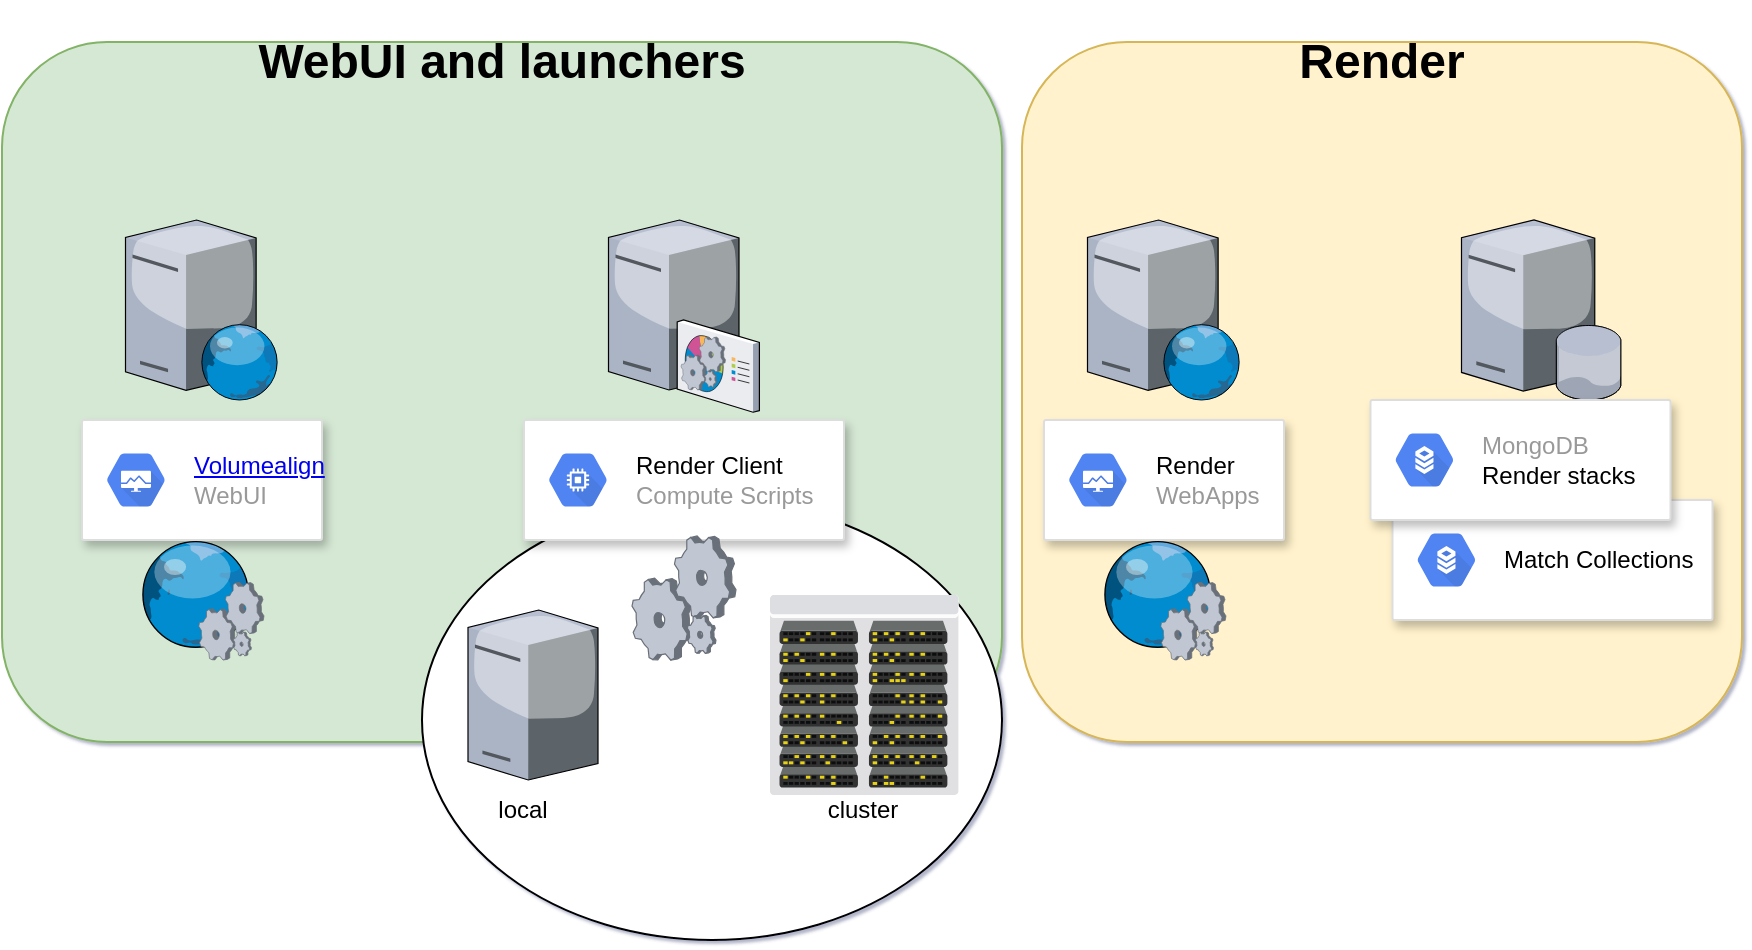 <mxfile version="14.4.3" type="device"><diagram id="D8vMgsMkB-rplZWLKfx1" name="Page-1"><mxGraphModel dx="2276" dy="860" grid="1" gridSize="10" guides="1" tooltips="1" connect="1" arrows="1" fold="1" page="1" pageScale="1" pageWidth="850" pageHeight="1100" math="0" shadow="1"><root><mxCell id="0"/><mxCell id="1" parent="0"/><mxCell id="22vu_xdkGZiV8my5shRB-4" value="&lt;h1&gt;WebUI and launchers&lt;/h1&gt;&lt;div&gt;&lt;br&gt;&lt;/div&gt;&lt;div&gt;&lt;br&gt;&lt;/div&gt;&lt;div&gt;&lt;br&gt;&lt;/div&gt;&lt;div&gt;&lt;br&gt;&lt;/div&gt;&lt;div&gt;&lt;br&gt;&lt;/div&gt;&lt;div&gt;&lt;br&gt;&lt;/div&gt;&lt;div&gt;&lt;br&gt;&lt;/div&gt;&lt;div&gt;&lt;br&gt;&lt;/div&gt;&lt;div&gt;&lt;br&gt;&lt;/div&gt;&lt;div&gt;&lt;br&gt;&lt;/div&gt;&lt;div&gt;&lt;br&gt;&lt;/div&gt;&lt;div&gt;&lt;br&gt;&lt;/div&gt;&lt;div&gt;&lt;br&gt;&lt;/div&gt;&lt;div&gt;&lt;br&gt;&lt;/div&gt;&lt;div&gt;&lt;br&gt;&lt;/div&gt;&lt;div&gt;&lt;br&gt;&lt;/div&gt;&lt;div&gt;&lt;br&gt;&lt;/div&gt;&lt;div&gt;&lt;br&gt;&lt;/div&gt;&lt;div&gt;&lt;br&gt;&lt;/div&gt;&lt;div&gt;&lt;br&gt;&lt;/div&gt;&lt;div&gt;&lt;br&gt;&lt;/div&gt;&lt;div&gt;&lt;br&gt;&lt;/div&gt;&lt;div&gt;&lt;br&gt;&lt;/div&gt;" style="rounded=1;whiteSpace=wrap;html=1;fillColor=#d5e8d4;strokeColor=#82b366;" vertex="1" parent="1"><mxGeometry x="-20" y="41" width="500" height="350" as="geometry"/></mxCell><mxCell id="22vu_xdkGZiV8my5shRB-1" value="" style="ellipse;whiteSpace=wrap;html=1;" vertex="1" parent="1"><mxGeometry x="190" y="270" width="290" height="220" as="geometry"/></mxCell><mxCell id="_P6ndl_NtBqfCneQ8vfW-1" value="&lt;h1&gt;Render&lt;/h1&gt;&lt;div&gt;&lt;br&gt;&lt;/div&gt;&lt;div&gt;&lt;br&gt;&lt;/div&gt;&lt;div&gt;&lt;br&gt;&lt;/div&gt;&lt;div&gt;&lt;br&gt;&lt;/div&gt;&lt;div&gt;&lt;br&gt;&lt;/div&gt;&lt;div&gt;&lt;br&gt;&lt;/div&gt;&lt;div&gt;&lt;br&gt;&lt;/div&gt;&lt;div&gt;&lt;br&gt;&lt;/div&gt;&lt;div&gt;&lt;br&gt;&lt;/div&gt;&lt;div&gt;&lt;br&gt;&lt;/div&gt;&lt;div&gt;&lt;br&gt;&lt;/div&gt;&lt;div&gt;&lt;br&gt;&lt;/div&gt;&lt;div&gt;&lt;br&gt;&lt;/div&gt;&lt;div&gt;&lt;br&gt;&lt;/div&gt;&lt;div&gt;&lt;br&gt;&lt;/div&gt;&lt;div&gt;&lt;br&gt;&lt;/div&gt;&lt;div&gt;&lt;br&gt;&lt;/div&gt;&lt;div&gt;&lt;br&gt;&lt;/div&gt;&lt;div&gt;&lt;br&gt;&lt;/div&gt;&lt;div&gt;&lt;br&gt;&lt;/div&gt;&lt;div&gt;&lt;br&gt;&lt;/div&gt;&lt;div&gt;&lt;br&gt;&lt;/div&gt;&lt;div&gt;&lt;br&gt;&lt;/div&gt;" style="rounded=1;whiteSpace=wrap;html=1;fillColor=#fff2cc;strokeColor=#d6b656;" parent="1" vertex="1"><mxGeometry x="490" y="41" width="360" height="350" as="geometry"/></mxCell><mxCell id="05P3TEuLgaPyhXDfoOm5-20" value="" style="group" parent="1" vertex="1" connectable="0"><mxGeometry x="664.25" y="130" width="171" height="200" as="geometry"/></mxCell><mxCell id="05P3TEuLgaPyhXDfoOm5-9" value="" style="verticalLabelPosition=bottom;aspect=fixed;html=1;verticalAlign=top;strokeColor=none;align=center;outlineConnect=0;shape=mxgraph.citrix.database_server;" parent="05P3TEuLgaPyhXDfoOm5-20" vertex="1"><mxGeometry x="45.5" width="80" height="90" as="geometry"/></mxCell><mxCell id="05P3TEuLgaPyhXDfoOm5-11" value="" style="group" parent="05P3TEuLgaPyhXDfoOm5-20" vertex="1" connectable="0"><mxGeometry y="90" width="171" height="110" as="geometry"/></mxCell><mxCell id="05P3TEuLgaPyhXDfoOm5-7" value="" style="strokeColor=#dddddd;shadow=1;strokeWidth=1;rounded=1;absoluteArcSize=1;arcSize=2;" parent="05P3TEuLgaPyhXDfoOm5-11" vertex="1"><mxGeometry x="11" y="50" width="160" height="60" as="geometry"/></mxCell><mxCell id="05P3TEuLgaPyhXDfoOm5-8" value="&lt;font color=&quot;#000000&quot;&gt;Match Collections&lt;br&gt;&lt;/font&gt;" style="dashed=0;connectable=0;html=1;fillColor=#5184F3;strokeColor=none;shape=mxgraph.gcp2.hexIcon;prIcon=cloud_sql;part=1;labelPosition=right;verticalLabelPosition=middle;align=left;verticalAlign=middle;spacingLeft=5;fontColor=#999999;fontSize=12;" parent="05P3TEuLgaPyhXDfoOm5-7" vertex="1"><mxGeometry y="0.5" width="44" height="39" relative="1" as="geometry"><mxPoint x="5" y="-19.5" as="offset"/></mxGeometry></mxCell><mxCell id="05P3TEuLgaPyhXDfoOm5-5" value="" style="strokeColor=#dddddd;shadow=1;strokeWidth=1;rounded=1;absoluteArcSize=1;arcSize=2;" parent="05P3TEuLgaPyhXDfoOm5-11" vertex="1"><mxGeometry width="150" height="60" as="geometry"/></mxCell><mxCell id="05P3TEuLgaPyhXDfoOm5-6" value="MongoDB&lt;br&gt;&lt;font color=&quot;#000000&quot;&gt;Render stacks&lt;/font&gt;" style="dashed=0;connectable=0;html=1;fillColor=#5184F3;strokeColor=none;shape=mxgraph.gcp2.hexIcon;prIcon=cloud_sql;part=1;labelPosition=right;verticalLabelPosition=middle;align=left;verticalAlign=middle;spacingLeft=5;fontColor=#999999;fontSize=12;" parent="05P3TEuLgaPyhXDfoOm5-5" vertex="1"><mxGeometry y="0.5" width="44" height="39" relative="1" as="geometry"><mxPoint x="5" y="-19.5" as="offset"/></mxGeometry></mxCell><mxCell id="05P3TEuLgaPyhXDfoOm5-28" value="" style="group" parent="1" vertex="1" connectable="0"><mxGeometry x="501" y="130" width="120" height="220" as="geometry"/></mxCell><mxCell id="05P3TEuLgaPyhXDfoOm5-19" value="" style="group" parent="05P3TEuLgaPyhXDfoOm5-28" vertex="1" connectable="0"><mxGeometry width="120" height="160" as="geometry"/></mxCell><mxCell id="05P3TEuLgaPyhXDfoOm5-12" value="" style="verticalLabelPosition=bottom;aspect=fixed;html=1;verticalAlign=top;strokeColor=none;align=center;outlineConnect=0;shape=mxgraph.citrix.web_server;" parent="05P3TEuLgaPyhXDfoOm5-19" vertex="1"><mxGeometry x="21.75" width="76.5" height="90" as="geometry"/></mxCell><mxCell id="05P3TEuLgaPyhXDfoOm5-17" value="" style="strokeColor=#dddddd;shadow=1;strokeWidth=1;rounded=1;absoluteArcSize=1;arcSize=2;" parent="05P3TEuLgaPyhXDfoOm5-19" vertex="1"><mxGeometry y="100" width="120" height="60" as="geometry"/></mxCell><mxCell id="05P3TEuLgaPyhXDfoOm5-18" value="&lt;font color=&quot;#000000&quot;&gt;Render&lt;/font&gt;&lt;br&gt;WebApps" style="dashed=0;connectable=0;html=1;fillColor=#5184F3;strokeColor=none;shape=mxgraph.gcp2.hexIcon;prIcon=cloud_deployment_manager;part=1;labelPosition=right;verticalLabelPosition=middle;align=left;verticalAlign=middle;spacingLeft=5;fontColor=#999999;fontSize=12;" parent="05P3TEuLgaPyhXDfoOm5-17" vertex="1"><mxGeometry y="0.5" width="44" height="39" relative="1" as="geometry"><mxPoint x="5" y="-19.5" as="offset"/></mxGeometry></mxCell><mxCell id="05P3TEuLgaPyhXDfoOm5-23" value="" style="verticalLabelPosition=bottom;aspect=fixed;html=1;verticalAlign=top;strokeColor=none;align=center;outlineConnect=0;shape=mxgraph.citrix.web_service;" parent="05P3TEuLgaPyhXDfoOm5-28" vertex="1"><mxGeometry x="28" y="160" width="63" height="60" as="geometry"/></mxCell><mxCell id="05P3TEuLgaPyhXDfoOm5-29" value="" style="group" parent="1" vertex="1" connectable="0"><mxGeometry x="213" y="300" width="297.5" height="135" as="geometry"/></mxCell><mxCell id="05P3TEuLgaPyhXDfoOm5-33" value="" style="group" parent="05P3TEuLgaPyhXDfoOm5-29" vertex="1" connectable="0"><mxGeometry y="17.5" width="245.44" height="100" as="geometry"/></mxCell><mxCell id="05P3TEuLgaPyhXDfoOm5-24" value="" style="verticalLabelPosition=bottom;aspect=fixed;html=1;verticalAlign=top;strokeColor=none;align=center;outlineConnect=0;shape=mxgraph.citrix.datacenter;" parent="05P3TEuLgaPyhXDfoOm5-33" vertex="1"><mxGeometry x="151" width="94.44" height="100" as="geometry"/></mxCell><mxCell id="05P3TEuLgaPyhXDfoOm5-25" value="" style="verticalLabelPosition=bottom;aspect=fixed;html=1;verticalAlign=top;strokeColor=none;align=center;outlineConnect=0;shape=mxgraph.citrix.license_server;" parent="05P3TEuLgaPyhXDfoOm5-33" vertex="1"><mxGeometry y="7.5" width="65" height="85" as="geometry"/></mxCell><mxCell id="05P3TEuLgaPyhXDfoOm5-32" value="" style="group" parent="1" vertex="1" connectable="0"><mxGeometry x="241" y="130" width="160" height="220" as="geometry"/></mxCell><mxCell id="05P3TEuLgaPyhXDfoOm5-26" value="" style="strokeColor=#dddddd;shadow=1;strokeWidth=1;rounded=1;absoluteArcSize=1;arcSize=2;" parent="05P3TEuLgaPyhXDfoOm5-32" vertex="1"><mxGeometry y="100" width="160" height="60" as="geometry"/></mxCell><mxCell id="05P3TEuLgaPyhXDfoOm5-27" value="&lt;font color=&quot;#000000&quot;&gt;Render Client&lt;/font&gt;&lt;br&gt;Compute Scripts" style="dashed=0;connectable=0;html=1;fillColor=#5184F3;strokeColor=none;shape=mxgraph.gcp2.hexIcon;prIcon=compute_engine;part=1;labelPosition=right;verticalLabelPosition=middle;align=left;verticalAlign=middle;spacingLeft=5;fontColor=#999999;fontSize=12;" parent="05P3TEuLgaPyhXDfoOm5-26" vertex="1"><mxGeometry y="0.5" width="44" height="39" relative="1" as="geometry"><mxPoint x="5" y="-19.5" as="offset"/></mxGeometry></mxCell><mxCell id="05P3TEuLgaPyhXDfoOm5-30" value="" style="group" parent="05P3TEuLgaPyhXDfoOm5-32" vertex="1" connectable="0"><mxGeometry x="42.25" width="75.5" height="220" as="geometry"/></mxCell><mxCell id="05P3TEuLgaPyhXDfoOm5-22" value="" style="verticalLabelPosition=bottom;aspect=fixed;html=1;verticalAlign=top;strokeColor=none;align=center;outlineConnect=0;shape=mxgraph.citrix.command_center;" parent="05P3TEuLgaPyhXDfoOm5-30" vertex="1"><mxGeometry width="75.5" height="96" as="geometry"/></mxCell><mxCell id="05P3TEuLgaPyhXDfoOm5-21" value="" style="verticalLabelPosition=bottom;aspect=fixed;html=1;verticalAlign=top;strokeColor=none;align=center;outlineConnect=0;shape=mxgraph.citrix.process;" parent="05P3TEuLgaPyhXDfoOm5-30" vertex="1"><mxGeometry x="11.75" y="158" width="52" height="62" as="geometry"/></mxCell><mxCell id="05P3TEuLgaPyhXDfoOm5-36" value="" style="group" parent="1" vertex="1" connectable="0"><mxGeometry x="20" y="130" width="120" height="220" as="geometry"/></mxCell><mxCell id="05P3TEuLgaPyhXDfoOm5-37" value="" style="group" parent="05P3TEuLgaPyhXDfoOm5-36" vertex="1" connectable="0"><mxGeometry width="120" height="160" as="geometry"/></mxCell><mxCell id="05P3TEuLgaPyhXDfoOm5-38" value="" style="verticalLabelPosition=bottom;aspect=fixed;html=1;verticalAlign=top;strokeColor=none;align=center;outlineConnect=0;shape=mxgraph.citrix.web_server;" parent="05P3TEuLgaPyhXDfoOm5-37" vertex="1"><mxGeometry x="21.75" width="76.5" height="90" as="geometry"/></mxCell><mxCell id="05P3TEuLgaPyhXDfoOm5-39" value="" style="strokeColor=#dddddd;shadow=1;strokeWidth=1;rounded=1;absoluteArcSize=1;arcSize=2;" parent="05P3TEuLgaPyhXDfoOm5-37" vertex="1"><mxGeometry y="100" width="120" height="60" as="geometry"/></mxCell><mxCell id="05P3TEuLgaPyhXDfoOm5-40" value="&lt;font color=&quot;#000000&quot;&gt;&lt;a href=&quot;https://git.embl.de/schorb/volumealign&quot;&gt;Volumealign&lt;/a&gt;&lt;/font&gt;&lt;br&gt;WebUI" style="dashed=0;connectable=0;html=1;fillColor=#5184F3;strokeColor=none;shape=mxgraph.gcp2.hexIcon;prIcon=cloud_deployment_manager;part=1;labelPosition=right;verticalLabelPosition=middle;align=left;verticalAlign=middle;spacingLeft=5;fontColor=#999999;fontSize=12;" parent="05P3TEuLgaPyhXDfoOm5-39" vertex="1"><mxGeometry y="0.5" width="44" height="39" relative="1" as="geometry"><mxPoint x="5" y="-19.5" as="offset"/></mxGeometry></mxCell><mxCell id="05P3TEuLgaPyhXDfoOm5-41" value="" style="verticalLabelPosition=bottom;aspect=fixed;html=1;verticalAlign=top;strokeColor=none;align=center;outlineConnect=0;shape=mxgraph.citrix.web_service;" parent="05P3TEuLgaPyhXDfoOm5-36" vertex="1"><mxGeometry x="28" y="160" width="63" height="60" as="geometry"/></mxCell><mxCell id="22vu_xdkGZiV8my5shRB-2" value="local" style="text;html=1;align=center;verticalAlign=middle;resizable=0;points=[];autosize=1;" vertex="1" parent="1"><mxGeometry x="220" y="415" width="40" height="20" as="geometry"/></mxCell><mxCell id="22vu_xdkGZiV8my5shRB-3" value="cluster" style="text;html=1;align=center;verticalAlign=middle;resizable=0;points=[];autosize=1;" vertex="1" parent="1"><mxGeometry x="385" y="415" width="50" height="20" as="geometry"/></mxCell></root></mxGraphModel></diagram></mxfile>